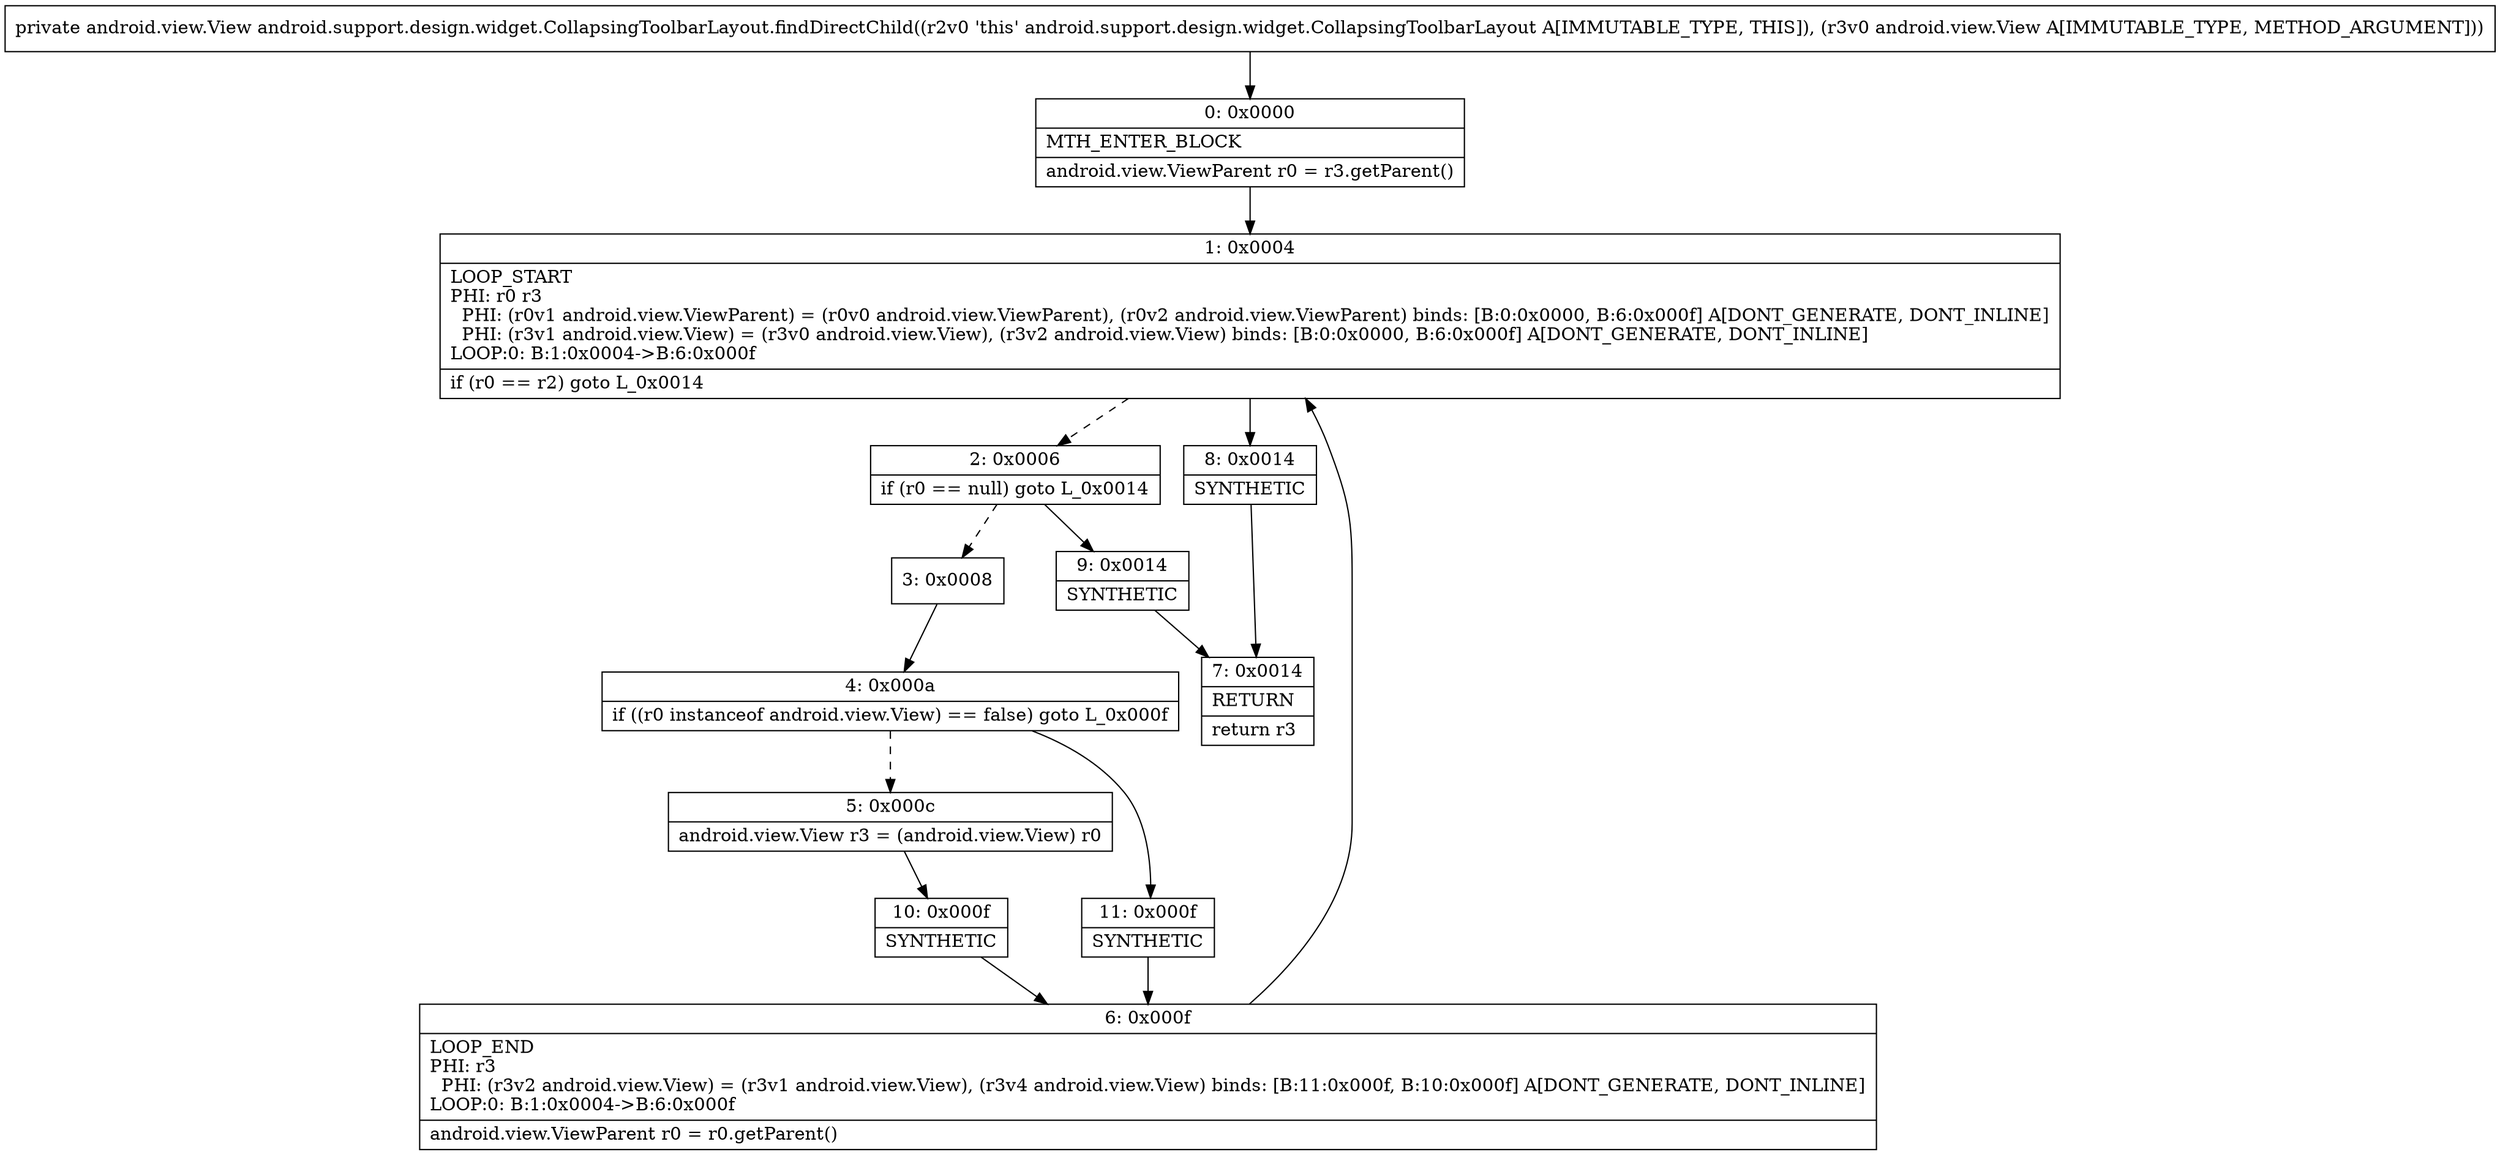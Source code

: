 digraph "CFG forandroid.support.design.widget.CollapsingToolbarLayout.findDirectChild(Landroid\/view\/View;)Landroid\/view\/View;" {
Node_0 [shape=record,label="{0\:\ 0x0000|MTH_ENTER_BLOCK\l|android.view.ViewParent r0 = r3.getParent()\l}"];
Node_1 [shape=record,label="{1\:\ 0x0004|LOOP_START\lPHI: r0 r3 \l  PHI: (r0v1 android.view.ViewParent) = (r0v0 android.view.ViewParent), (r0v2 android.view.ViewParent) binds: [B:0:0x0000, B:6:0x000f] A[DONT_GENERATE, DONT_INLINE]\l  PHI: (r3v1 android.view.View) = (r3v0 android.view.View), (r3v2 android.view.View) binds: [B:0:0x0000, B:6:0x000f] A[DONT_GENERATE, DONT_INLINE]\lLOOP:0: B:1:0x0004\-\>B:6:0x000f\l|if (r0 == r2) goto L_0x0014\l}"];
Node_2 [shape=record,label="{2\:\ 0x0006|if (r0 == null) goto L_0x0014\l}"];
Node_3 [shape=record,label="{3\:\ 0x0008}"];
Node_4 [shape=record,label="{4\:\ 0x000a|if ((r0 instanceof android.view.View) == false) goto L_0x000f\l}"];
Node_5 [shape=record,label="{5\:\ 0x000c|android.view.View r3 = (android.view.View) r0\l}"];
Node_6 [shape=record,label="{6\:\ 0x000f|LOOP_END\lPHI: r3 \l  PHI: (r3v2 android.view.View) = (r3v1 android.view.View), (r3v4 android.view.View) binds: [B:11:0x000f, B:10:0x000f] A[DONT_GENERATE, DONT_INLINE]\lLOOP:0: B:1:0x0004\-\>B:6:0x000f\l|android.view.ViewParent r0 = r0.getParent()\l}"];
Node_7 [shape=record,label="{7\:\ 0x0014|RETURN\l|return r3\l}"];
Node_8 [shape=record,label="{8\:\ 0x0014|SYNTHETIC\l}"];
Node_9 [shape=record,label="{9\:\ 0x0014|SYNTHETIC\l}"];
Node_10 [shape=record,label="{10\:\ 0x000f|SYNTHETIC\l}"];
Node_11 [shape=record,label="{11\:\ 0x000f|SYNTHETIC\l}"];
MethodNode[shape=record,label="{private android.view.View android.support.design.widget.CollapsingToolbarLayout.findDirectChild((r2v0 'this' android.support.design.widget.CollapsingToolbarLayout A[IMMUTABLE_TYPE, THIS]), (r3v0 android.view.View A[IMMUTABLE_TYPE, METHOD_ARGUMENT])) }"];
MethodNode -> Node_0;
Node_0 -> Node_1;
Node_1 -> Node_2[style=dashed];
Node_1 -> Node_8;
Node_2 -> Node_3[style=dashed];
Node_2 -> Node_9;
Node_3 -> Node_4;
Node_4 -> Node_5[style=dashed];
Node_4 -> Node_11;
Node_5 -> Node_10;
Node_6 -> Node_1;
Node_8 -> Node_7;
Node_9 -> Node_7;
Node_10 -> Node_6;
Node_11 -> Node_6;
}

